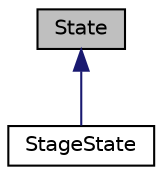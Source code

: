 digraph "State"
{
  edge [fontname="Helvetica",fontsize="10",labelfontname="Helvetica",labelfontsize="10"];
  node [fontname="Helvetica",fontsize="10",shape=record];
  Node0 [label="State",height=0.2,width=0.4,color="black", fillcolor="grey75", style="filled", fontcolor="black"];
  Node0 -> Node1 [dir="back",color="midnightblue",fontsize="10",style="solid",fontname="Helvetica"];
  Node1 [label="StageState",height=0.2,width=0.4,color="black", fillcolor="white", style="filled",URL="$classStageState.html",tooltip="Classe que herda de state que modela o estado de estágio do jogo. "];
}
